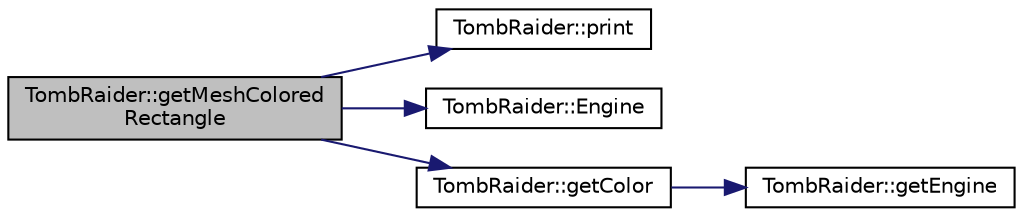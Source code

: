 digraph "TombRaider::getMeshColoredRectangle"
{
 // INTERACTIVE_SVG=YES
  edge [fontname="Helvetica",fontsize="10",labelfontname="Helvetica",labelfontsize="10"];
  node [fontname="Helvetica",fontsize="10",shape=record];
  rankdir="LR";
  Node1 [label="TombRaider::getMeshColored\lRectangle",height=0.2,width=0.4,color="black", fillcolor="grey75", style="filled" fontcolor="black"];
  Node1 -> Node2 [color="midnightblue",fontsize="10",style="solid",fontname="Helvetica"];
  Node2 [label="TombRaider::print",height=0.2,width=0.4,color="black", fillcolor="white", style="filled",URL="$class_tomb_raider.html#a0789f85ca23981025700c29214cfa8f3"];
  Node1 -> Node3 [color="midnightblue",fontsize="10",style="solid",fontname="Helvetica"];
  Node3 [label="TombRaider::Engine",height=0.2,width=0.4,color="black", fillcolor="white", style="filled",URL="$class_tomb_raider.html#aa020667e2394f5c3a8173ee0231ef0fb"];
  Node1 -> Node4 [color="midnightblue",fontsize="10",style="solid",fontname="Helvetica"];
  Node4 [label="TombRaider::getColor",height=0.2,width=0.4,color="black", fillcolor="white", style="filled",URL="$class_tomb_raider.html#a4aa866233ba062830aa6e15c2be38ac2"];
  Node4 -> Node5 [color="midnightblue",fontsize="10",style="solid",fontname="Helvetica"];
  Node5 [label="TombRaider::getEngine",height=0.2,width=0.4,color="black", fillcolor="white", style="filled",URL="$class_tomb_raider.html#aa1e99a78b665bffcae493b2a6ace0911"];
}
